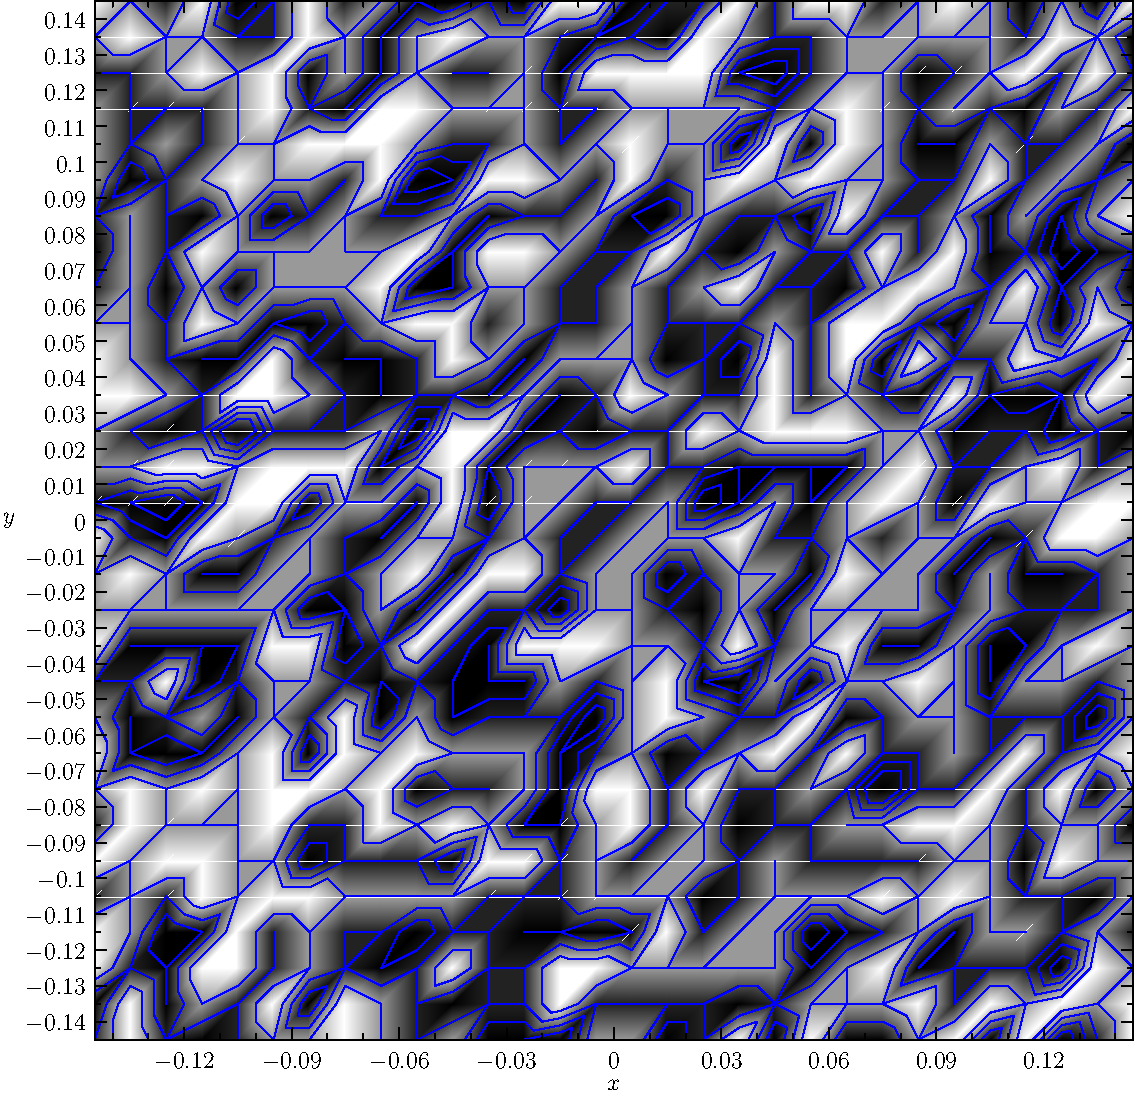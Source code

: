 import stats;
import graph; 
import palette; 
import contour; 
 
size(20cm);

scale(false);

pair[] data=new pair[50000];
for(int i=0; i < data.length; ++i)
  data[i]=Gaussrandpair(); 
 
// Histogram limits and number of bins 
pair datamin=(-0.15,-0.15); 
pair datamax=(0.15,0.15); 
int Nx=30; 
int Ny=30; 

int[][] bins=frequency(data,datamin,datamax,Nx,Ny);
 
real[] values=new real[Nx*Ny]; 
pair[] points=new pair[Nx*Ny];
int k=0; 
real dx=(datamax.x-datamin.x)/Nx;
real dy=(datamax.y-datamin.y)/Ny;
for(int i=0; i < Nx; ++i) {
  for(int j=0; j < Ny; ++j) {
    values[k]=bins[i][j]; 
    points[k]=(datamin.x+(i+0.5)*dx,datamin.y+(j+0.5)*dy); 
    ++k; 
  }
} 
 
// Create a color palette 
pen[] InvGrayscale(int NColors=256) {
  real ninv=1.0/(NColors-1.0); 
  return sequence(new pen(int i) {return gray(1-17*i*ninv);},NColors); 
} 
 
// Draw the histogram, with axes 
bounds range=image(points,values,Range(0,40),InvGrayscale()); 
draw(contour(points,values,new real[] {1,2,3,4,8,12,16,20,24,28,32,36,40},
             operator--),blue); 
xaxis("$x$",BottomTop,LeftTicks,above=true); 
yaxis("$y$",LeftRight,RightTicks,above=true); 

